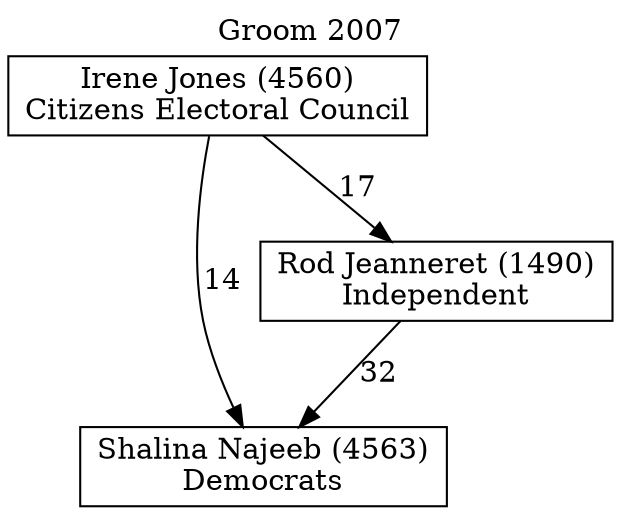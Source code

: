 // House preference flow
digraph "Shalina Najeeb (4563)_Groom_2007" {
	graph [label="Groom 2007" labelloc=t mclimit=10]
	node [shape=box]
	"Shalina Najeeb (4563)" [label="Shalina Najeeb (4563)
Democrats"]
	"Rod Jeanneret (1490)" [label="Rod Jeanneret (1490)
Independent"]
	"Irene Jones (4560)" [label="Irene Jones (4560)
Citizens Electoral Council"]
	"Rod Jeanneret (1490)" -> "Shalina Najeeb (4563)" [label=32]
	"Irene Jones (4560)" -> "Rod Jeanneret (1490)" [label=17]
	"Irene Jones (4560)" -> "Shalina Najeeb (4563)" [label=14]
}
